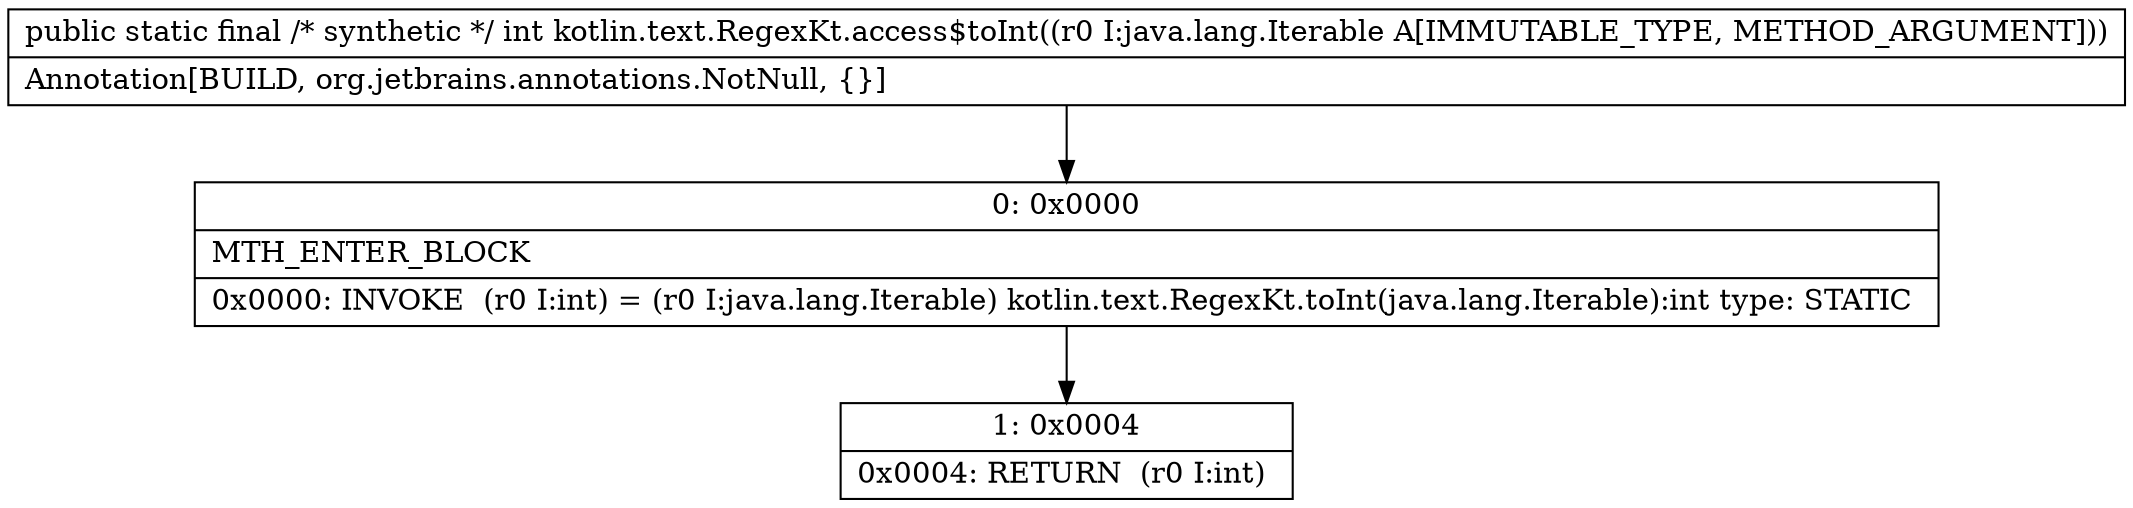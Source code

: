 digraph "CFG forkotlin.text.RegexKt.access$toInt(Ljava\/lang\/Iterable;)I" {
Node_0 [shape=record,label="{0\:\ 0x0000|MTH_ENTER_BLOCK\l|0x0000: INVOKE  (r0 I:int) = (r0 I:java.lang.Iterable) kotlin.text.RegexKt.toInt(java.lang.Iterable):int type: STATIC \l}"];
Node_1 [shape=record,label="{1\:\ 0x0004|0x0004: RETURN  (r0 I:int) \l}"];
MethodNode[shape=record,label="{public static final \/* synthetic *\/ int kotlin.text.RegexKt.access$toInt((r0 I:java.lang.Iterable A[IMMUTABLE_TYPE, METHOD_ARGUMENT]))  | Annotation[BUILD, org.jetbrains.annotations.NotNull, \{\}]\l}"];
MethodNode -> Node_0;
Node_0 -> Node_1;
}

